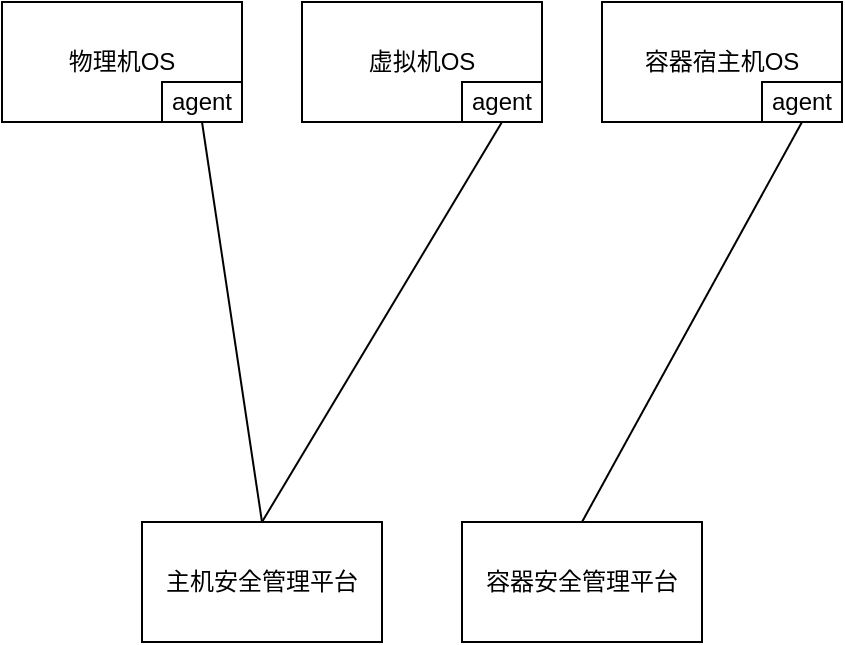 <mxfile version="24.3.1" type="github">
  <diagram name="第 1 页" id="K5K2oIB2UW_f6_v_QB0F">
    <mxGraphModel dx="2074" dy="1132" grid="1" gridSize="10" guides="1" tooltips="1" connect="1" arrows="1" fold="1" page="1" pageScale="1" pageWidth="850" pageHeight="1100" math="0" shadow="0">
      <root>
        <mxCell id="0" />
        <mxCell id="1" parent="0" />
        <mxCell id="GZMBSV4Q4uf1ugrP-Fak-1" value="物理机OS" style="rounded=0;whiteSpace=wrap;html=1;" vertex="1" parent="1">
          <mxGeometry x="180" y="420" width="120" height="60" as="geometry" />
        </mxCell>
        <mxCell id="GZMBSV4Q4uf1ugrP-Fak-2" value="虚拟机OS" style="rounded=0;whiteSpace=wrap;html=1;" vertex="1" parent="1">
          <mxGeometry x="330" y="420" width="120" height="60" as="geometry" />
        </mxCell>
        <mxCell id="GZMBSV4Q4uf1ugrP-Fak-3" value="容器宿主机OS" style="rounded=0;whiteSpace=wrap;html=1;" vertex="1" parent="1">
          <mxGeometry x="480" y="420" width="120" height="60" as="geometry" />
        </mxCell>
        <mxCell id="GZMBSV4Q4uf1ugrP-Fak-7" value="agent" style="rounded=0;whiteSpace=wrap;html=1;" vertex="1" parent="1">
          <mxGeometry x="260" y="460" width="40" height="20" as="geometry" />
        </mxCell>
        <mxCell id="GZMBSV4Q4uf1ugrP-Fak-8" value="agent" style="rounded=0;whiteSpace=wrap;html=1;" vertex="1" parent="1">
          <mxGeometry x="410" y="460" width="40" height="20" as="geometry" />
        </mxCell>
        <mxCell id="GZMBSV4Q4uf1ugrP-Fak-9" value="agent" style="rounded=0;whiteSpace=wrap;html=1;" vertex="1" parent="1">
          <mxGeometry x="560" y="460" width="40" height="20" as="geometry" />
        </mxCell>
        <mxCell id="GZMBSV4Q4uf1ugrP-Fak-16" value="主机安全管理平台" style="rounded=0;whiteSpace=wrap;html=1;" vertex="1" parent="1">
          <mxGeometry x="250" y="680" width="120" height="60" as="geometry" />
        </mxCell>
        <mxCell id="GZMBSV4Q4uf1ugrP-Fak-17" value="容器安全管理平台" style="rounded=0;whiteSpace=wrap;html=1;" vertex="1" parent="1">
          <mxGeometry x="410" y="680" width="120" height="60" as="geometry" />
        </mxCell>
        <mxCell id="GZMBSV4Q4uf1ugrP-Fak-18" value="" style="endArrow=none;html=1;rounded=0;entryX=0.5;entryY=1;entryDx=0;entryDy=0;exitX=0.5;exitY=0;exitDx=0;exitDy=0;" edge="1" parent="1" source="GZMBSV4Q4uf1ugrP-Fak-16" target="GZMBSV4Q4uf1ugrP-Fak-7">
          <mxGeometry width="50" height="50" relative="1" as="geometry">
            <mxPoint x="400" y="600" as="sourcePoint" />
            <mxPoint x="450" y="550" as="targetPoint" />
          </mxGeometry>
        </mxCell>
        <mxCell id="GZMBSV4Q4uf1ugrP-Fak-19" value="" style="endArrow=none;html=1;rounded=0;entryX=0.5;entryY=1;entryDx=0;entryDy=0;exitX=0.5;exitY=0;exitDx=0;exitDy=0;" edge="1" parent="1" source="GZMBSV4Q4uf1ugrP-Fak-16" target="GZMBSV4Q4uf1ugrP-Fak-8">
          <mxGeometry width="50" height="50" relative="1" as="geometry">
            <mxPoint x="250" y="680" as="sourcePoint" />
            <mxPoint x="290" y="490" as="targetPoint" />
          </mxGeometry>
        </mxCell>
        <mxCell id="GZMBSV4Q4uf1ugrP-Fak-22" value="" style="endArrow=none;html=1;rounded=0;entryX=0.5;entryY=1;entryDx=0;entryDy=0;exitX=0.5;exitY=0;exitDx=0;exitDy=0;" edge="1" parent="1" source="GZMBSV4Q4uf1ugrP-Fak-17" target="GZMBSV4Q4uf1ugrP-Fak-9">
          <mxGeometry width="50" height="50" relative="1" as="geometry">
            <mxPoint x="320" y="690" as="sourcePoint" />
            <mxPoint x="440" y="490" as="targetPoint" />
          </mxGeometry>
        </mxCell>
      </root>
    </mxGraphModel>
  </diagram>
</mxfile>
